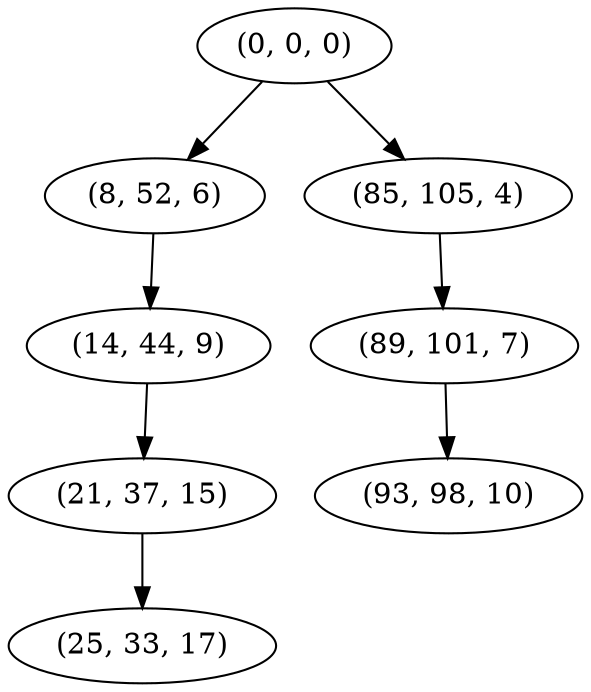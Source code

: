digraph tree {
    "(0, 0, 0)";
    "(8, 52, 6)";
    "(14, 44, 9)";
    "(21, 37, 15)";
    "(25, 33, 17)";
    "(85, 105, 4)";
    "(89, 101, 7)";
    "(93, 98, 10)";
    "(0, 0, 0)" -> "(8, 52, 6)";
    "(0, 0, 0)" -> "(85, 105, 4)";
    "(8, 52, 6)" -> "(14, 44, 9)";
    "(14, 44, 9)" -> "(21, 37, 15)";
    "(21, 37, 15)" -> "(25, 33, 17)";
    "(85, 105, 4)" -> "(89, 101, 7)";
    "(89, 101, 7)" -> "(93, 98, 10)";
}

